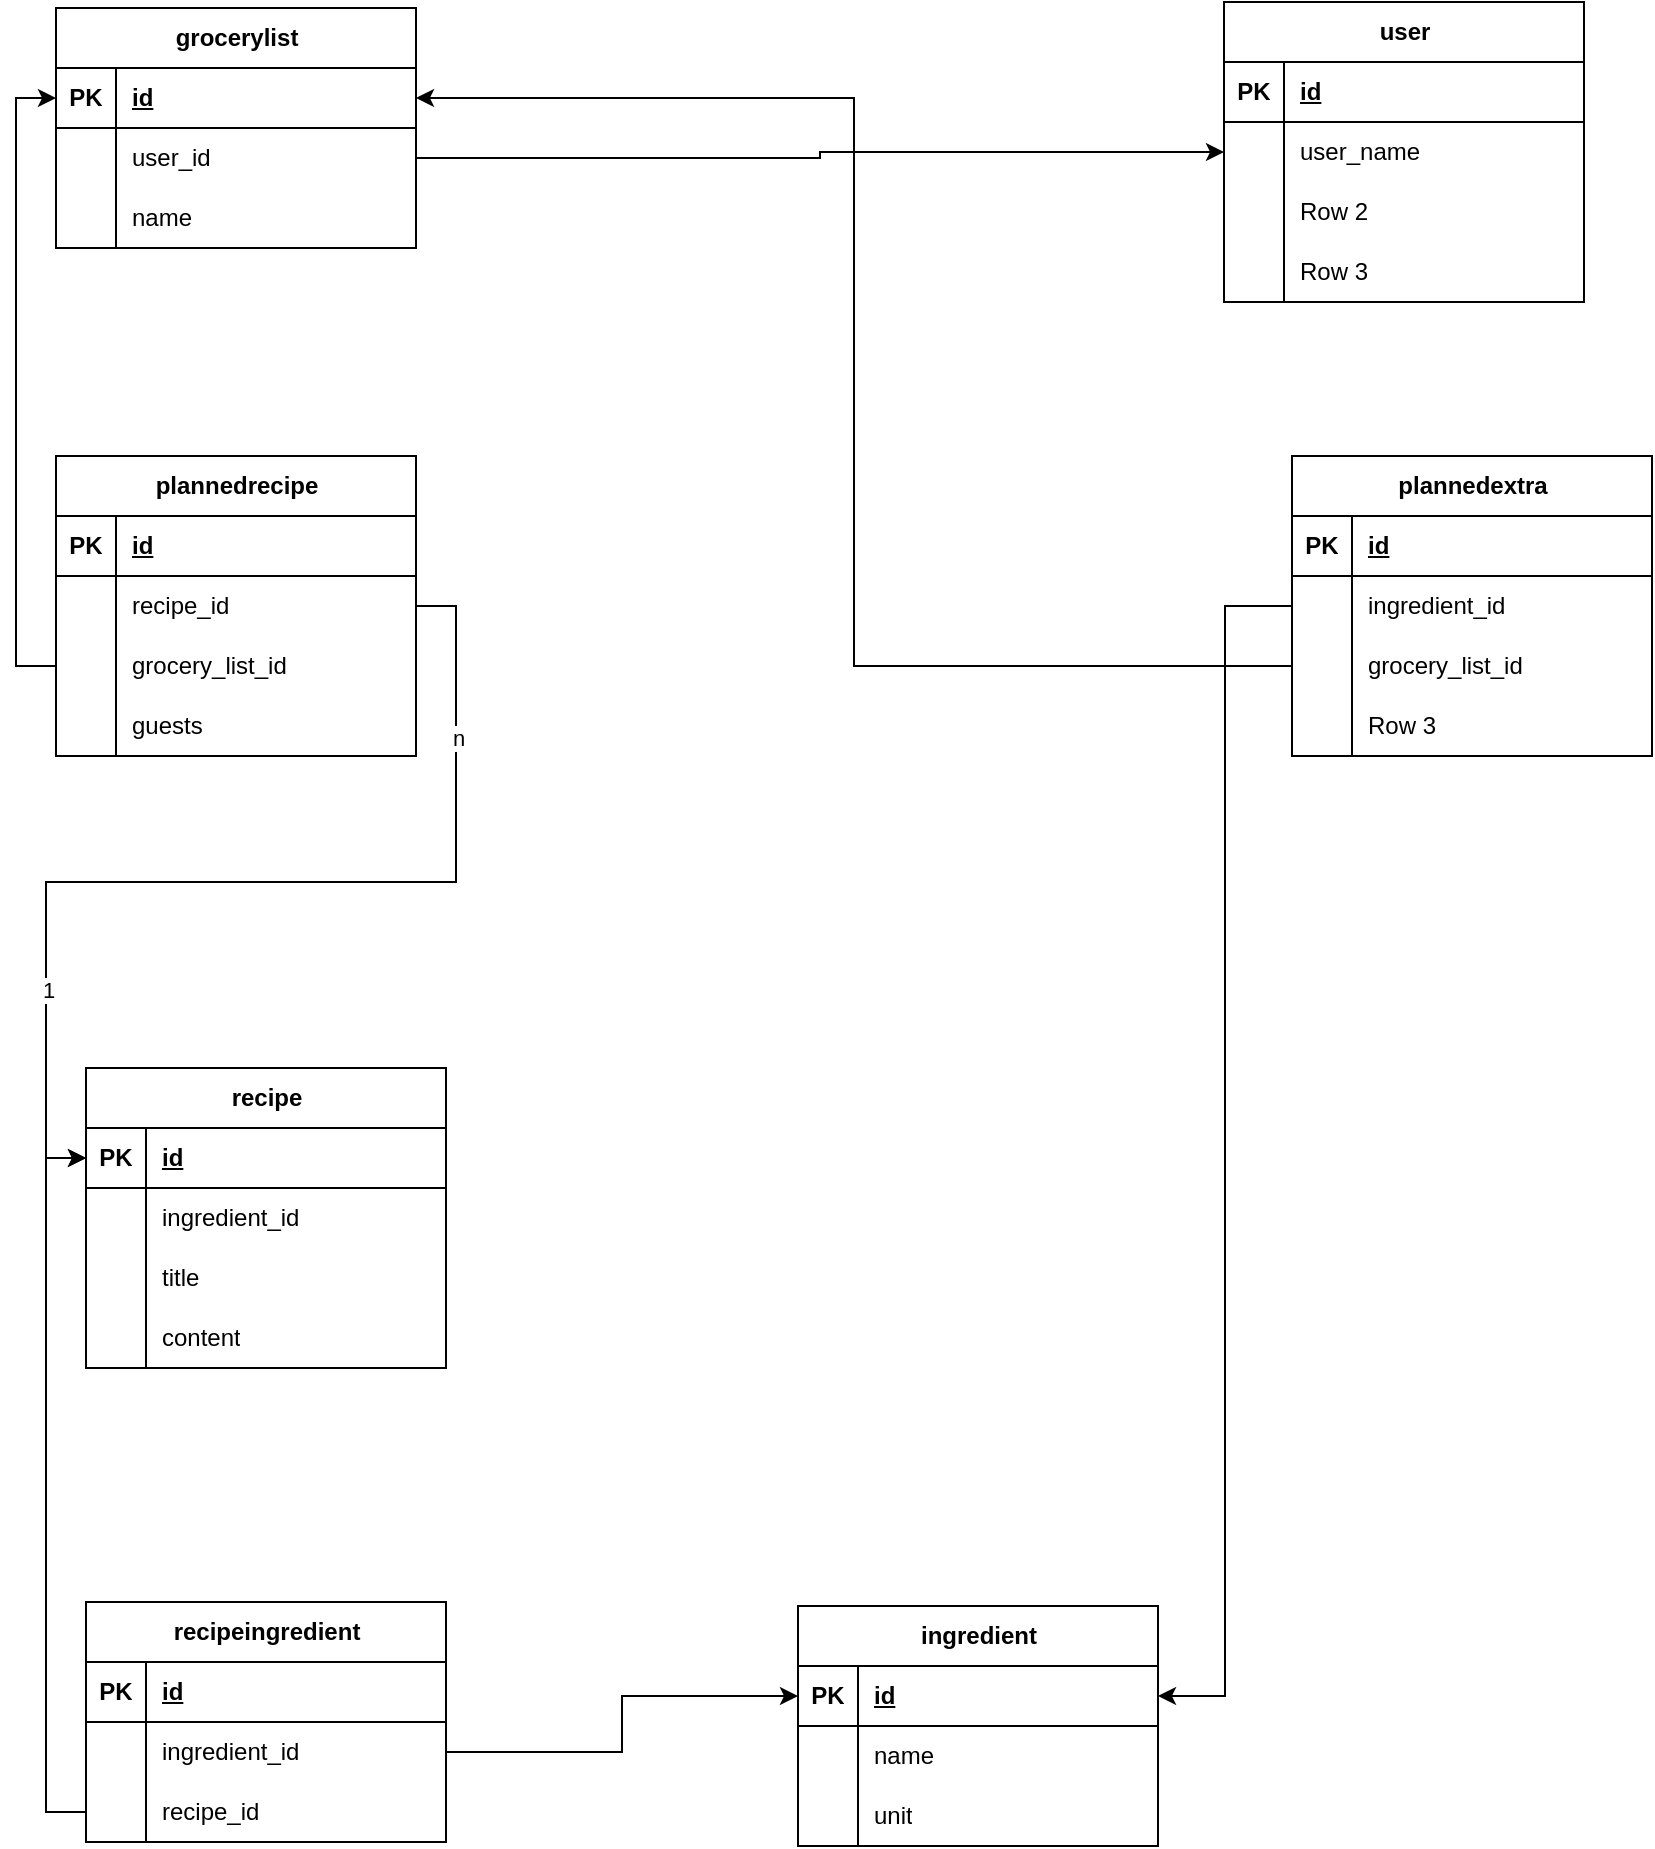 <mxfile version="26.0.16">
  <diagram name="Page-1" id="UMnVp7k3wwYYLIqHwZY3">
    <mxGraphModel dx="2440" dy="1701" grid="0" gridSize="10" guides="1" tooltips="1" connect="1" arrows="1" fold="1" page="0" pageScale="1" pageWidth="850" pageHeight="1100" math="0" shadow="0">
      <root>
        <mxCell id="0" />
        <mxCell id="1" parent="0" />
        <mxCell id="ph9Ji89AuXxQzA97V5ae-1" value="recipe" style="shape=table;startSize=30;container=1;collapsible=1;childLayout=tableLayout;fixedRows=1;rowLines=0;fontStyle=1;align=center;resizeLast=1;html=1;" vertex="1" parent="1">
          <mxGeometry x="277" y="493" width="180" height="150" as="geometry">
            <mxRectangle x="349" y="221" width="64" height="30" as="alternateBounds" />
          </mxGeometry>
        </mxCell>
        <mxCell id="ph9Ji89AuXxQzA97V5ae-2" value="" style="shape=tableRow;horizontal=0;startSize=0;swimlaneHead=0;swimlaneBody=0;fillColor=none;collapsible=0;dropTarget=0;points=[[0,0.5],[1,0.5]];portConstraint=eastwest;top=0;left=0;right=0;bottom=1;" vertex="1" parent="ph9Ji89AuXxQzA97V5ae-1">
          <mxGeometry y="30" width="180" height="30" as="geometry" />
        </mxCell>
        <mxCell id="ph9Ji89AuXxQzA97V5ae-3" value="PK" style="shape=partialRectangle;connectable=0;fillColor=none;top=0;left=0;bottom=0;right=0;fontStyle=1;overflow=hidden;whiteSpace=wrap;html=1;" vertex="1" parent="ph9Ji89AuXxQzA97V5ae-2">
          <mxGeometry width="30" height="30" as="geometry">
            <mxRectangle width="30" height="30" as="alternateBounds" />
          </mxGeometry>
        </mxCell>
        <mxCell id="ph9Ji89AuXxQzA97V5ae-4" value="id" style="shape=partialRectangle;connectable=0;fillColor=none;top=0;left=0;bottom=0;right=0;align=left;spacingLeft=6;fontStyle=5;overflow=hidden;whiteSpace=wrap;html=1;" vertex="1" parent="ph9Ji89AuXxQzA97V5ae-2">
          <mxGeometry x="30" width="150" height="30" as="geometry">
            <mxRectangle width="150" height="30" as="alternateBounds" />
          </mxGeometry>
        </mxCell>
        <mxCell id="ph9Ji89AuXxQzA97V5ae-5" value="" style="shape=tableRow;horizontal=0;startSize=0;swimlaneHead=0;swimlaneBody=0;fillColor=none;collapsible=0;dropTarget=0;points=[[0,0.5],[1,0.5]];portConstraint=eastwest;top=0;left=0;right=0;bottom=0;" vertex="1" parent="ph9Ji89AuXxQzA97V5ae-1">
          <mxGeometry y="60" width="180" height="30" as="geometry" />
        </mxCell>
        <mxCell id="ph9Ji89AuXxQzA97V5ae-6" value="" style="shape=partialRectangle;connectable=0;fillColor=none;top=0;left=0;bottom=0;right=0;editable=1;overflow=hidden;whiteSpace=wrap;html=1;" vertex="1" parent="ph9Ji89AuXxQzA97V5ae-5">
          <mxGeometry width="30" height="30" as="geometry">
            <mxRectangle width="30" height="30" as="alternateBounds" />
          </mxGeometry>
        </mxCell>
        <mxCell id="ph9Ji89AuXxQzA97V5ae-7" value="ingredient_id" style="shape=partialRectangle;connectable=0;fillColor=none;top=0;left=0;bottom=0;right=0;align=left;spacingLeft=6;overflow=hidden;whiteSpace=wrap;html=1;" vertex="1" parent="ph9Ji89AuXxQzA97V5ae-5">
          <mxGeometry x="30" width="150" height="30" as="geometry">
            <mxRectangle width="150" height="30" as="alternateBounds" />
          </mxGeometry>
        </mxCell>
        <mxCell id="ph9Ji89AuXxQzA97V5ae-8" value="" style="shape=tableRow;horizontal=0;startSize=0;swimlaneHead=0;swimlaneBody=0;fillColor=none;collapsible=0;dropTarget=0;points=[[0,0.5],[1,0.5]];portConstraint=eastwest;top=0;left=0;right=0;bottom=0;" vertex="1" parent="ph9Ji89AuXxQzA97V5ae-1">
          <mxGeometry y="90" width="180" height="30" as="geometry" />
        </mxCell>
        <mxCell id="ph9Ji89AuXxQzA97V5ae-9" value="" style="shape=partialRectangle;connectable=0;fillColor=none;top=0;left=0;bottom=0;right=0;editable=1;overflow=hidden;whiteSpace=wrap;html=1;" vertex="1" parent="ph9Ji89AuXxQzA97V5ae-8">
          <mxGeometry width="30" height="30" as="geometry">
            <mxRectangle width="30" height="30" as="alternateBounds" />
          </mxGeometry>
        </mxCell>
        <mxCell id="ph9Ji89AuXxQzA97V5ae-10" value="title" style="shape=partialRectangle;connectable=0;fillColor=none;top=0;left=0;bottom=0;right=0;align=left;spacingLeft=6;overflow=hidden;whiteSpace=wrap;html=1;" vertex="1" parent="ph9Ji89AuXxQzA97V5ae-8">
          <mxGeometry x="30" width="150" height="30" as="geometry">
            <mxRectangle width="150" height="30" as="alternateBounds" />
          </mxGeometry>
        </mxCell>
        <mxCell id="ph9Ji89AuXxQzA97V5ae-11" value="" style="shape=tableRow;horizontal=0;startSize=0;swimlaneHead=0;swimlaneBody=0;fillColor=none;collapsible=0;dropTarget=0;points=[[0,0.5],[1,0.5]];portConstraint=eastwest;top=0;left=0;right=0;bottom=0;" vertex="1" parent="ph9Ji89AuXxQzA97V5ae-1">
          <mxGeometry y="120" width="180" height="30" as="geometry" />
        </mxCell>
        <mxCell id="ph9Ji89AuXxQzA97V5ae-12" value="" style="shape=partialRectangle;connectable=0;fillColor=none;top=0;left=0;bottom=0;right=0;editable=1;overflow=hidden;whiteSpace=wrap;html=1;" vertex="1" parent="ph9Ji89AuXxQzA97V5ae-11">
          <mxGeometry width="30" height="30" as="geometry">
            <mxRectangle width="30" height="30" as="alternateBounds" />
          </mxGeometry>
        </mxCell>
        <mxCell id="ph9Ji89AuXxQzA97V5ae-13" value="content" style="shape=partialRectangle;connectable=0;fillColor=none;top=0;left=0;bottom=0;right=0;align=left;spacingLeft=6;overflow=hidden;whiteSpace=wrap;html=1;" vertex="1" parent="ph9Ji89AuXxQzA97V5ae-11">
          <mxGeometry x="30" width="150" height="30" as="geometry">
            <mxRectangle width="150" height="30" as="alternateBounds" />
          </mxGeometry>
        </mxCell>
        <mxCell id="ph9Ji89AuXxQzA97V5ae-27" style="edgeStyle=orthogonalEdgeStyle;rounded=0;orthogonalLoop=1;jettySize=auto;html=1;exitX=1;exitY=0.5;exitDx=0;exitDy=0;entryX=0;entryY=0.5;entryDx=0;entryDy=0;" edge="1" parent="1" source="ph9Ji89AuXxQzA97V5ae-18" target="ph9Ji89AuXxQzA97V5ae-2">
          <mxGeometry relative="1" as="geometry" />
        </mxCell>
        <mxCell id="ph9Ji89AuXxQzA97V5ae-28" value="1" style="edgeLabel;html=1;align=center;verticalAlign=middle;resizable=0;points=[];" vertex="1" connectable="0" parent="ph9Ji89AuXxQzA97V5ae-27">
          <mxGeometry x="0.599" y="1" relative="1" as="geometry">
            <mxPoint as="offset" />
          </mxGeometry>
        </mxCell>
        <mxCell id="ph9Ji89AuXxQzA97V5ae-29" value="n" style="edgeLabel;html=1;align=center;verticalAlign=middle;resizable=0;points=[];" vertex="1" connectable="0" parent="ph9Ji89AuXxQzA97V5ae-27">
          <mxGeometry x="-0.671" y="1" relative="1" as="geometry">
            <mxPoint as="offset" />
          </mxGeometry>
        </mxCell>
        <mxCell id="ph9Ji89AuXxQzA97V5ae-14" value="plannedrecipe" style="shape=table;startSize=30;container=1;collapsible=1;childLayout=tableLayout;fixedRows=1;rowLines=0;fontStyle=1;align=center;resizeLast=1;html=1;" vertex="1" parent="1">
          <mxGeometry x="262" y="187" width="180" height="150" as="geometry">
            <mxRectangle x="349" y="221" width="64" height="30" as="alternateBounds" />
          </mxGeometry>
        </mxCell>
        <mxCell id="ph9Ji89AuXxQzA97V5ae-15" value="" style="shape=tableRow;horizontal=0;startSize=0;swimlaneHead=0;swimlaneBody=0;fillColor=none;collapsible=0;dropTarget=0;points=[[0,0.5],[1,0.5]];portConstraint=eastwest;top=0;left=0;right=0;bottom=1;" vertex="1" parent="ph9Ji89AuXxQzA97V5ae-14">
          <mxGeometry y="30" width="180" height="30" as="geometry" />
        </mxCell>
        <mxCell id="ph9Ji89AuXxQzA97V5ae-16" value="PK" style="shape=partialRectangle;connectable=0;fillColor=none;top=0;left=0;bottom=0;right=0;fontStyle=1;overflow=hidden;whiteSpace=wrap;html=1;" vertex="1" parent="ph9Ji89AuXxQzA97V5ae-15">
          <mxGeometry width="30" height="30" as="geometry">
            <mxRectangle width="30" height="30" as="alternateBounds" />
          </mxGeometry>
        </mxCell>
        <mxCell id="ph9Ji89AuXxQzA97V5ae-17" value="id" style="shape=partialRectangle;connectable=0;fillColor=none;top=0;left=0;bottom=0;right=0;align=left;spacingLeft=6;fontStyle=5;overflow=hidden;whiteSpace=wrap;html=1;" vertex="1" parent="ph9Ji89AuXxQzA97V5ae-15">
          <mxGeometry x="30" width="150" height="30" as="geometry">
            <mxRectangle width="150" height="30" as="alternateBounds" />
          </mxGeometry>
        </mxCell>
        <mxCell id="ph9Ji89AuXxQzA97V5ae-18" value="" style="shape=tableRow;horizontal=0;startSize=0;swimlaneHead=0;swimlaneBody=0;fillColor=none;collapsible=0;dropTarget=0;points=[[0,0.5],[1,0.5]];portConstraint=eastwest;top=0;left=0;right=0;bottom=0;" vertex="1" parent="ph9Ji89AuXxQzA97V5ae-14">
          <mxGeometry y="60" width="180" height="30" as="geometry" />
        </mxCell>
        <mxCell id="ph9Ji89AuXxQzA97V5ae-19" value="" style="shape=partialRectangle;connectable=0;fillColor=none;top=0;left=0;bottom=0;right=0;editable=1;overflow=hidden;whiteSpace=wrap;html=1;" vertex="1" parent="ph9Ji89AuXxQzA97V5ae-18">
          <mxGeometry width="30" height="30" as="geometry">
            <mxRectangle width="30" height="30" as="alternateBounds" />
          </mxGeometry>
        </mxCell>
        <mxCell id="ph9Ji89AuXxQzA97V5ae-20" value="recipe_id" style="shape=partialRectangle;connectable=0;fillColor=none;top=0;left=0;bottom=0;right=0;align=left;spacingLeft=6;overflow=hidden;whiteSpace=wrap;html=1;" vertex="1" parent="ph9Ji89AuXxQzA97V5ae-18">
          <mxGeometry x="30" width="150" height="30" as="geometry">
            <mxRectangle width="150" height="30" as="alternateBounds" />
          </mxGeometry>
        </mxCell>
        <mxCell id="ph9Ji89AuXxQzA97V5ae-21" value="" style="shape=tableRow;horizontal=0;startSize=0;swimlaneHead=0;swimlaneBody=0;fillColor=none;collapsible=0;dropTarget=0;points=[[0,0.5],[1,0.5]];portConstraint=eastwest;top=0;left=0;right=0;bottom=0;" vertex="1" parent="ph9Ji89AuXxQzA97V5ae-14">
          <mxGeometry y="90" width="180" height="30" as="geometry" />
        </mxCell>
        <mxCell id="ph9Ji89AuXxQzA97V5ae-22" value="" style="shape=partialRectangle;connectable=0;fillColor=none;top=0;left=0;bottom=0;right=0;editable=1;overflow=hidden;whiteSpace=wrap;html=1;" vertex="1" parent="ph9Ji89AuXxQzA97V5ae-21">
          <mxGeometry width="30" height="30" as="geometry">
            <mxRectangle width="30" height="30" as="alternateBounds" />
          </mxGeometry>
        </mxCell>
        <mxCell id="ph9Ji89AuXxQzA97V5ae-23" value="grocery_list_id" style="shape=partialRectangle;connectable=0;fillColor=none;top=0;left=0;bottom=0;right=0;align=left;spacingLeft=6;overflow=hidden;whiteSpace=wrap;html=1;" vertex="1" parent="ph9Ji89AuXxQzA97V5ae-21">
          <mxGeometry x="30" width="150" height="30" as="geometry">
            <mxRectangle width="150" height="30" as="alternateBounds" />
          </mxGeometry>
        </mxCell>
        <mxCell id="ph9Ji89AuXxQzA97V5ae-24" value="" style="shape=tableRow;horizontal=0;startSize=0;swimlaneHead=0;swimlaneBody=0;fillColor=none;collapsible=0;dropTarget=0;points=[[0,0.5],[1,0.5]];portConstraint=eastwest;top=0;left=0;right=0;bottom=0;" vertex="1" parent="ph9Ji89AuXxQzA97V5ae-14">
          <mxGeometry y="120" width="180" height="30" as="geometry" />
        </mxCell>
        <mxCell id="ph9Ji89AuXxQzA97V5ae-25" value="" style="shape=partialRectangle;connectable=0;fillColor=none;top=0;left=0;bottom=0;right=0;editable=1;overflow=hidden;whiteSpace=wrap;html=1;" vertex="1" parent="ph9Ji89AuXxQzA97V5ae-24">
          <mxGeometry width="30" height="30" as="geometry">
            <mxRectangle width="30" height="30" as="alternateBounds" />
          </mxGeometry>
        </mxCell>
        <mxCell id="ph9Ji89AuXxQzA97V5ae-26" value="guests" style="shape=partialRectangle;connectable=0;fillColor=none;top=0;left=0;bottom=0;right=0;align=left;spacingLeft=6;overflow=hidden;whiteSpace=wrap;html=1;" vertex="1" parent="ph9Ji89AuXxQzA97V5ae-24">
          <mxGeometry x="30" width="150" height="30" as="geometry">
            <mxRectangle width="150" height="30" as="alternateBounds" />
          </mxGeometry>
        </mxCell>
        <mxCell id="ph9Ji89AuXxQzA97V5ae-31" value="ingredient" style="shape=table;startSize=30;container=1;collapsible=1;childLayout=tableLayout;fixedRows=1;rowLines=0;fontStyle=1;align=center;resizeLast=1;html=1;" vertex="1" parent="1">
          <mxGeometry x="633" y="762" width="180" height="120" as="geometry">
            <mxRectangle x="349" y="221" width="64" height="30" as="alternateBounds" />
          </mxGeometry>
        </mxCell>
        <mxCell id="ph9Ji89AuXxQzA97V5ae-32" value="" style="shape=tableRow;horizontal=0;startSize=0;swimlaneHead=0;swimlaneBody=0;fillColor=none;collapsible=0;dropTarget=0;points=[[0,0.5],[1,0.5]];portConstraint=eastwest;top=0;left=0;right=0;bottom=1;" vertex="1" parent="ph9Ji89AuXxQzA97V5ae-31">
          <mxGeometry y="30" width="180" height="30" as="geometry" />
        </mxCell>
        <mxCell id="ph9Ji89AuXxQzA97V5ae-33" value="PK" style="shape=partialRectangle;connectable=0;fillColor=none;top=0;left=0;bottom=0;right=0;fontStyle=1;overflow=hidden;whiteSpace=wrap;html=1;" vertex="1" parent="ph9Ji89AuXxQzA97V5ae-32">
          <mxGeometry width="30" height="30" as="geometry">
            <mxRectangle width="30" height="30" as="alternateBounds" />
          </mxGeometry>
        </mxCell>
        <mxCell id="ph9Ji89AuXxQzA97V5ae-34" value="id" style="shape=partialRectangle;connectable=0;fillColor=none;top=0;left=0;bottom=0;right=0;align=left;spacingLeft=6;fontStyle=5;overflow=hidden;whiteSpace=wrap;html=1;" vertex="1" parent="ph9Ji89AuXxQzA97V5ae-32">
          <mxGeometry x="30" width="150" height="30" as="geometry">
            <mxRectangle width="150" height="30" as="alternateBounds" />
          </mxGeometry>
        </mxCell>
        <mxCell id="ph9Ji89AuXxQzA97V5ae-35" value="" style="shape=tableRow;horizontal=0;startSize=0;swimlaneHead=0;swimlaneBody=0;fillColor=none;collapsible=0;dropTarget=0;points=[[0,0.5],[1,0.5]];portConstraint=eastwest;top=0;left=0;right=0;bottom=0;" vertex="1" parent="ph9Ji89AuXxQzA97V5ae-31">
          <mxGeometry y="60" width="180" height="30" as="geometry" />
        </mxCell>
        <mxCell id="ph9Ji89AuXxQzA97V5ae-36" value="" style="shape=partialRectangle;connectable=0;fillColor=none;top=0;left=0;bottom=0;right=0;editable=1;overflow=hidden;whiteSpace=wrap;html=1;" vertex="1" parent="ph9Ji89AuXxQzA97V5ae-35">
          <mxGeometry width="30" height="30" as="geometry">
            <mxRectangle width="30" height="30" as="alternateBounds" />
          </mxGeometry>
        </mxCell>
        <mxCell id="ph9Ji89AuXxQzA97V5ae-37" value="name" style="shape=partialRectangle;connectable=0;fillColor=none;top=0;left=0;bottom=0;right=0;align=left;spacingLeft=6;overflow=hidden;whiteSpace=wrap;html=1;" vertex="1" parent="ph9Ji89AuXxQzA97V5ae-35">
          <mxGeometry x="30" width="150" height="30" as="geometry">
            <mxRectangle width="150" height="30" as="alternateBounds" />
          </mxGeometry>
        </mxCell>
        <mxCell id="ph9Ji89AuXxQzA97V5ae-38" value="" style="shape=tableRow;horizontal=0;startSize=0;swimlaneHead=0;swimlaneBody=0;fillColor=none;collapsible=0;dropTarget=0;points=[[0,0.5],[1,0.5]];portConstraint=eastwest;top=0;left=0;right=0;bottom=0;" vertex="1" parent="ph9Ji89AuXxQzA97V5ae-31">
          <mxGeometry y="90" width="180" height="30" as="geometry" />
        </mxCell>
        <mxCell id="ph9Ji89AuXxQzA97V5ae-39" value="" style="shape=partialRectangle;connectable=0;fillColor=none;top=0;left=0;bottom=0;right=0;editable=1;overflow=hidden;whiteSpace=wrap;html=1;" vertex="1" parent="ph9Ji89AuXxQzA97V5ae-38">
          <mxGeometry width="30" height="30" as="geometry">
            <mxRectangle width="30" height="30" as="alternateBounds" />
          </mxGeometry>
        </mxCell>
        <mxCell id="ph9Ji89AuXxQzA97V5ae-40" value="unit" style="shape=partialRectangle;connectable=0;fillColor=none;top=0;left=0;bottom=0;right=0;align=left;spacingLeft=6;overflow=hidden;whiteSpace=wrap;html=1;" vertex="1" parent="ph9Ji89AuXxQzA97V5ae-38">
          <mxGeometry x="30" width="150" height="30" as="geometry">
            <mxRectangle width="150" height="30" as="alternateBounds" />
          </mxGeometry>
        </mxCell>
        <mxCell id="ph9Ji89AuXxQzA97V5ae-44" value="recipeingredient" style="shape=table;startSize=30;container=1;collapsible=1;childLayout=tableLayout;fixedRows=1;rowLines=0;fontStyle=1;align=center;resizeLast=1;html=1;" vertex="1" parent="1">
          <mxGeometry x="277" y="760" width="180" height="120" as="geometry">
            <mxRectangle x="349" y="221" width="64" height="30" as="alternateBounds" />
          </mxGeometry>
        </mxCell>
        <mxCell id="ph9Ji89AuXxQzA97V5ae-45" value="" style="shape=tableRow;horizontal=0;startSize=0;swimlaneHead=0;swimlaneBody=0;fillColor=none;collapsible=0;dropTarget=0;points=[[0,0.5],[1,0.5]];portConstraint=eastwest;top=0;left=0;right=0;bottom=1;" vertex="1" parent="ph9Ji89AuXxQzA97V5ae-44">
          <mxGeometry y="30" width="180" height="30" as="geometry" />
        </mxCell>
        <mxCell id="ph9Ji89AuXxQzA97V5ae-46" value="PK" style="shape=partialRectangle;connectable=0;fillColor=none;top=0;left=0;bottom=0;right=0;fontStyle=1;overflow=hidden;whiteSpace=wrap;html=1;" vertex="1" parent="ph9Ji89AuXxQzA97V5ae-45">
          <mxGeometry width="30" height="30" as="geometry">
            <mxRectangle width="30" height="30" as="alternateBounds" />
          </mxGeometry>
        </mxCell>
        <mxCell id="ph9Ji89AuXxQzA97V5ae-47" value="id" style="shape=partialRectangle;connectable=0;fillColor=none;top=0;left=0;bottom=0;right=0;align=left;spacingLeft=6;fontStyle=5;overflow=hidden;whiteSpace=wrap;html=1;" vertex="1" parent="ph9Ji89AuXxQzA97V5ae-45">
          <mxGeometry x="30" width="150" height="30" as="geometry">
            <mxRectangle width="150" height="30" as="alternateBounds" />
          </mxGeometry>
        </mxCell>
        <mxCell id="ph9Ji89AuXxQzA97V5ae-48" value="" style="shape=tableRow;horizontal=0;startSize=0;swimlaneHead=0;swimlaneBody=0;fillColor=none;collapsible=0;dropTarget=0;points=[[0,0.5],[1,0.5]];portConstraint=eastwest;top=0;left=0;right=0;bottom=0;" vertex="1" parent="ph9Ji89AuXxQzA97V5ae-44">
          <mxGeometry y="60" width="180" height="30" as="geometry" />
        </mxCell>
        <mxCell id="ph9Ji89AuXxQzA97V5ae-49" value="" style="shape=partialRectangle;connectable=0;fillColor=none;top=0;left=0;bottom=0;right=0;editable=1;overflow=hidden;whiteSpace=wrap;html=1;" vertex="1" parent="ph9Ji89AuXxQzA97V5ae-48">
          <mxGeometry width="30" height="30" as="geometry">
            <mxRectangle width="30" height="30" as="alternateBounds" />
          </mxGeometry>
        </mxCell>
        <mxCell id="ph9Ji89AuXxQzA97V5ae-50" value="ingredient_id" style="shape=partialRectangle;connectable=0;fillColor=none;top=0;left=0;bottom=0;right=0;align=left;spacingLeft=6;overflow=hidden;whiteSpace=wrap;html=1;" vertex="1" parent="ph9Ji89AuXxQzA97V5ae-48">
          <mxGeometry x="30" width="150" height="30" as="geometry">
            <mxRectangle width="150" height="30" as="alternateBounds" />
          </mxGeometry>
        </mxCell>
        <mxCell id="ph9Ji89AuXxQzA97V5ae-51" value="" style="shape=tableRow;horizontal=0;startSize=0;swimlaneHead=0;swimlaneBody=0;fillColor=none;collapsible=0;dropTarget=0;points=[[0,0.5],[1,0.5]];portConstraint=eastwest;top=0;left=0;right=0;bottom=0;" vertex="1" parent="ph9Ji89AuXxQzA97V5ae-44">
          <mxGeometry y="90" width="180" height="30" as="geometry" />
        </mxCell>
        <mxCell id="ph9Ji89AuXxQzA97V5ae-52" value="" style="shape=partialRectangle;connectable=0;fillColor=none;top=0;left=0;bottom=0;right=0;editable=1;overflow=hidden;whiteSpace=wrap;html=1;" vertex="1" parent="ph9Ji89AuXxQzA97V5ae-51">
          <mxGeometry width="30" height="30" as="geometry">
            <mxRectangle width="30" height="30" as="alternateBounds" />
          </mxGeometry>
        </mxCell>
        <mxCell id="ph9Ji89AuXxQzA97V5ae-53" value="recipe_id" style="shape=partialRectangle;connectable=0;fillColor=none;top=0;left=0;bottom=0;right=0;align=left;spacingLeft=6;overflow=hidden;whiteSpace=wrap;html=1;" vertex="1" parent="ph9Ji89AuXxQzA97V5ae-51">
          <mxGeometry x="30" width="150" height="30" as="geometry">
            <mxRectangle width="150" height="30" as="alternateBounds" />
          </mxGeometry>
        </mxCell>
        <mxCell id="ph9Ji89AuXxQzA97V5ae-57" value="grocerylist" style="shape=table;startSize=30;container=1;collapsible=1;childLayout=tableLayout;fixedRows=1;rowLines=0;fontStyle=1;align=center;resizeLast=1;html=1;" vertex="1" parent="1">
          <mxGeometry x="262" y="-37" width="180" height="120" as="geometry">
            <mxRectangle x="349" y="221" width="64" height="30" as="alternateBounds" />
          </mxGeometry>
        </mxCell>
        <mxCell id="ph9Ji89AuXxQzA97V5ae-58" value="" style="shape=tableRow;horizontal=0;startSize=0;swimlaneHead=0;swimlaneBody=0;fillColor=none;collapsible=0;dropTarget=0;points=[[0,0.5],[1,0.5]];portConstraint=eastwest;top=0;left=0;right=0;bottom=1;" vertex="1" parent="ph9Ji89AuXxQzA97V5ae-57">
          <mxGeometry y="30" width="180" height="30" as="geometry" />
        </mxCell>
        <mxCell id="ph9Ji89AuXxQzA97V5ae-59" value="PK" style="shape=partialRectangle;connectable=0;fillColor=none;top=0;left=0;bottom=0;right=0;fontStyle=1;overflow=hidden;whiteSpace=wrap;html=1;" vertex="1" parent="ph9Ji89AuXxQzA97V5ae-58">
          <mxGeometry width="30" height="30" as="geometry">
            <mxRectangle width="30" height="30" as="alternateBounds" />
          </mxGeometry>
        </mxCell>
        <mxCell id="ph9Ji89AuXxQzA97V5ae-60" value="id" style="shape=partialRectangle;connectable=0;fillColor=none;top=0;left=0;bottom=0;right=0;align=left;spacingLeft=6;fontStyle=5;overflow=hidden;whiteSpace=wrap;html=1;" vertex="1" parent="ph9Ji89AuXxQzA97V5ae-58">
          <mxGeometry x="30" width="150" height="30" as="geometry">
            <mxRectangle width="150" height="30" as="alternateBounds" />
          </mxGeometry>
        </mxCell>
        <mxCell id="ph9Ji89AuXxQzA97V5ae-61" value="" style="shape=tableRow;horizontal=0;startSize=0;swimlaneHead=0;swimlaneBody=0;fillColor=none;collapsible=0;dropTarget=0;points=[[0,0.5],[1,0.5]];portConstraint=eastwest;top=0;left=0;right=0;bottom=0;" vertex="1" parent="ph9Ji89AuXxQzA97V5ae-57">
          <mxGeometry y="60" width="180" height="30" as="geometry" />
        </mxCell>
        <mxCell id="ph9Ji89AuXxQzA97V5ae-62" value="" style="shape=partialRectangle;connectable=0;fillColor=none;top=0;left=0;bottom=0;right=0;editable=1;overflow=hidden;whiteSpace=wrap;html=1;" vertex="1" parent="ph9Ji89AuXxQzA97V5ae-61">
          <mxGeometry width="30" height="30" as="geometry">
            <mxRectangle width="30" height="30" as="alternateBounds" />
          </mxGeometry>
        </mxCell>
        <mxCell id="ph9Ji89AuXxQzA97V5ae-63" value="user_id" style="shape=partialRectangle;connectable=0;fillColor=none;top=0;left=0;bottom=0;right=0;align=left;spacingLeft=6;overflow=hidden;whiteSpace=wrap;html=1;" vertex="1" parent="ph9Ji89AuXxQzA97V5ae-61">
          <mxGeometry x="30" width="150" height="30" as="geometry">
            <mxRectangle width="150" height="30" as="alternateBounds" />
          </mxGeometry>
        </mxCell>
        <mxCell id="ph9Ji89AuXxQzA97V5ae-64" value="" style="shape=tableRow;horizontal=0;startSize=0;swimlaneHead=0;swimlaneBody=0;fillColor=none;collapsible=0;dropTarget=0;points=[[0,0.5],[1,0.5]];portConstraint=eastwest;top=0;left=0;right=0;bottom=0;" vertex="1" parent="ph9Ji89AuXxQzA97V5ae-57">
          <mxGeometry y="90" width="180" height="30" as="geometry" />
        </mxCell>
        <mxCell id="ph9Ji89AuXxQzA97V5ae-65" value="" style="shape=partialRectangle;connectable=0;fillColor=none;top=0;left=0;bottom=0;right=0;editable=1;overflow=hidden;whiteSpace=wrap;html=1;" vertex="1" parent="ph9Ji89AuXxQzA97V5ae-64">
          <mxGeometry width="30" height="30" as="geometry">
            <mxRectangle width="30" height="30" as="alternateBounds" />
          </mxGeometry>
        </mxCell>
        <mxCell id="ph9Ji89AuXxQzA97V5ae-66" value="name" style="shape=partialRectangle;connectable=0;fillColor=none;top=0;left=0;bottom=0;right=0;align=left;spacingLeft=6;overflow=hidden;whiteSpace=wrap;html=1;" vertex="1" parent="ph9Ji89AuXxQzA97V5ae-64">
          <mxGeometry x="30" width="150" height="30" as="geometry">
            <mxRectangle width="150" height="30" as="alternateBounds" />
          </mxGeometry>
        </mxCell>
        <mxCell id="ph9Ji89AuXxQzA97V5ae-70" value="plannedextra" style="shape=table;startSize=30;container=1;collapsible=1;childLayout=tableLayout;fixedRows=1;rowLines=0;fontStyle=1;align=center;resizeLast=1;html=1;" vertex="1" parent="1">
          <mxGeometry x="880" y="187" width="180" height="150" as="geometry">
            <mxRectangle x="349" y="221" width="64" height="30" as="alternateBounds" />
          </mxGeometry>
        </mxCell>
        <mxCell id="ph9Ji89AuXxQzA97V5ae-71" value="" style="shape=tableRow;horizontal=0;startSize=0;swimlaneHead=0;swimlaneBody=0;fillColor=none;collapsible=0;dropTarget=0;points=[[0,0.5],[1,0.5]];portConstraint=eastwest;top=0;left=0;right=0;bottom=1;" vertex="1" parent="ph9Ji89AuXxQzA97V5ae-70">
          <mxGeometry y="30" width="180" height="30" as="geometry" />
        </mxCell>
        <mxCell id="ph9Ji89AuXxQzA97V5ae-72" value="PK" style="shape=partialRectangle;connectable=0;fillColor=none;top=0;left=0;bottom=0;right=0;fontStyle=1;overflow=hidden;whiteSpace=wrap;html=1;" vertex="1" parent="ph9Ji89AuXxQzA97V5ae-71">
          <mxGeometry width="30" height="30" as="geometry">
            <mxRectangle width="30" height="30" as="alternateBounds" />
          </mxGeometry>
        </mxCell>
        <mxCell id="ph9Ji89AuXxQzA97V5ae-73" value="id" style="shape=partialRectangle;connectable=0;fillColor=none;top=0;left=0;bottom=0;right=0;align=left;spacingLeft=6;fontStyle=5;overflow=hidden;whiteSpace=wrap;html=1;" vertex="1" parent="ph9Ji89AuXxQzA97V5ae-71">
          <mxGeometry x="30" width="150" height="30" as="geometry">
            <mxRectangle width="150" height="30" as="alternateBounds" />
          </mxGeometry>
        </mxCell>
        <mxCell id="ph9Ji89AuXxQzA97V5ae-74" value="" style="shape=tableRow;horizontal=0;startSize=0;swimlaneHead=0;swimlaneBody=0;fillColor=none;collapsible=0;dropTarget=0;points=[[0,0.5],[1,0.5]];portConstraint=eastwest;top=0;left=0;right=0;bottom=0;" vertex="1" parent="ph9Ji89AuXxQzA97V5ae-70">
          <mxGeometry y="60" width="180" height="30" as="geometry" />
        </mxCell>
        <mxCell id="ph9Ji89AuXxQzA97V5ae-75" value="" style="shape=partialRectangle;connectable=0;fillColor=none;top=0;left=0;bottom=0;right=0;editable=1;overflow=hidden;whiteSpace=wrap;html=1;" vertex="1" parent="ph9Ji89AuXxQzA97V5ae-74">
          <mxGeometry width="30" height="30" as="geometry">
            <mxRectangle width="30" height="30" as="alternateBounds" />
          </mxGeometry>
        </mxCell>
        <mxCell id="ph9Ji89AuXxQzA97V5ae-76" value="ingredient_id" style="shape=partialRectangle;connectable=0;fillColor=none;top=0;left=0;bottom=0;right=0;align=left;spacingLeft=6;overflow=hidden;whiteSpace=wrap;html=1;" vertex="1" parent="ph9Ji89AuXxQzA97V5ae-74">
          <mxGeometry x="30" width="150" height="30" as="geometry">
            <mxRectangle width="150" height="30" as="alternateBounds" />
          </mxGeometry>
        </mxCell>
        <mxCell id="ph9Ji89AuXxQzA97V5ae-77" value="" style="shape=tableRow;horizontal=0;startSize=0;swimlaneHead=0;swimlaneBody=0;fillColor=none;collapsible=0;dropTarget=0;points=[[0,0.5],[1,0.5]];portConstraint=eastwest;top=0;left=0;right=0;bottom=0;" vertex="1" parent="ph9Ji89AuXxQzA97V5ae-70">
          <mxGeometry y="90" width="180" height="30" as="geometry" />
        </mxCell>
        <mxCell id="ph9Ji89AuXxQzA97V5ae-78" value="" style="shape=partialRectangle;connectable=0;fillColor=none;top=0;left=0;bottom=0;right=0;editable=1;overflow=hidden;whiteSpace=wrap;html=1;" vertex="1" parent="ph9Ji89AuXxQzA97V5ae-77">
          <mxGeometry width="30" height="30" as="geometry">
            <mxRectangle width="30" height="30" as="alternateBounds" />
          </mxGeometry>
        </mxCell>
        <mxCell id="ph9Ji89AuXxQzA97V5ae-79" value="grocery_list_id" style="shape=partialRectangle;connectable=0;fillColor=none;top=0;left=0;bottom=0;right=0;align=left;spacingLeft=6;overflow=hidden;whiteSpace=wrap;html=1;" vertex="1" parent="ph9Ji89AuXxQzA97V5ae-77">
          <mxGeometry x="30" width="150" height="30" as="geometry">
            <mxRectangle width="150" height="30" as="alternateBounds" />
          </mxGeometry>
        </mxCell>
        <mxCell id="ph9Ji89AuXxQzA97V5ae-80" value="" style="shape=tableRow;horizontal=0;startSize=0;swimlaneHead=0;swimlaneBody=0;fillColor=none;collapsible=0;dropTarget=0;points=[[0,0.5],[1,0.5]];portConstraint=eastwest;top=0;left=0;right=0;bottom=0;" vertex="1" parent="ph9Ji89AuXxQzA97V5ae-70">
          <mxGeometry y="120" width="180" height="30" as="geometry" />
        </mxCell>
        <mxCell id="ph9Ji89AuXxQzA97V5ae-81" value="" style="shape=partialRectangle;connectable=0;fillColor=none;top=0;left=0;bottom=0;right=0;editable=1;overflow=hidden;whiteSpace=wrap;html=1;" vertex="1" parent="ph9Ji89AuXxQzA97V5ae-80">
          <mxGeometry width="30" height="30" as="geometry">
            <mxRectangle width="30" height="30" as="alternateBounds" />
          </mxGeometry>
        </mxCell>
        <mxCell id="ph9Ji89AuXxQzA97V5ae-82" value="Row 3" style="shape=partialRectangle;connectable=0;fillColor=none;top=0;left=0;bottom=0;right=0;align=left;spacingLeft=6;overflow=hidden;whiteSpace=wrap;html=1;" vertex="1" parent="ph9Ji89AuXxQzA97V5ae-80">
          <mxGeometry x="30" width="150" height="30" as="geometry">
            <mxRectangle width="150" height="30" as="alternateBounds" />
          </mxGeometry>
        </mxCell>
        <mxCell id="ph9Ji89AuXxQzA97V5ae-83" style="edgeStyle=orthogonalEdgeStyle;rounded=0;orthogonalLoop=1;jettySize=auto;html=1;entryX=0;entryY=0.5;entryDx=0;entryDy=0;" edge="1" parent="1" source="ph9Ji89AuXxQzA97V5ae-21" target="ph9Ji89AuXxQzA97V5ae-58">
          <mxGeometry relative="1" as="geometry" />
        </mxCell>
        <mxCell id="ph9Ji89AuXxQzA97V5ae-87" style="edgeStyle=orthogonalEdgeStyle;rounded=0;orthogonalLoop=1;jettySize=auto;html=1;" edge="1" parent="1" source="ph9Ji89AuXxQzA97V5ae-48" target="ph9Ji89AuXxQzA97V5ae-32">
          <mxGeometry relative="1" as="geometry" />
        </mxCell>
        <mxCell id="ph9Ji89AuXxQzA97V5ae-88" style="edgeStyle=orthogonalEdgeStyle;rounded=0;orthogonalLoop=1;jettySize=auto;html=1;entryX=0;entryY=0.5;entryDx=0;entryDy=0;" edge="1" parent="1" source="ph9Ji89AuXxQzA97V5ae-51" target="ph9Ji89AuXxQzA97V5ae-2">
          <mxGeometry relative="1" as="geometry" />
        </mxCell>
        <mxCell id="ph9Ji89AuXxQzA97V5ae-89" style="edgeStyle=orthogonalEdgeStyle;rounded=0;orthogonalLoop=1;jettySize=auto;html=1;entryX=1;entryY=0.5;entryDx=0;entryDy=0;" edge="1" parent="1" source="ph9Ji89AuXxQzA97V5ae-74" target="ph9Ji89AuXxQzA97V5ae-32">
          <mxGeometry relative="1" as="geometry" />
        </mxCell>
        <mxCell id="ph9Ji89AuXxQzA97V5ae-90" style="edgeStyle=orthogonalEdgeStyle;rounded=0;orthogonalLoop=1;jettySize=auto;html=1;" edge="1" parent="1" source="ph9Ji89AuXxQzA97V5ae-77" target="ph9Ji89AuXxQzA97V5ae-58">
          <mxGeometry relative="1" as="geometry" />
        </mxCell>
        <mxCell id="ph9Ji89AuXxQzA97V5ae-91" value="user" style="shape=table;startSize=30;container=1;collapsible=1;childLayout=tableLayout;fixedRows=1;rowLines=0;fontStyle=1;align=center;resizeLast=1;html=1;" vertex="1" parent="1">
          <mxGeometry x="846" y="-40" width="180" height="150" as="geometry">
            <mxRectangle x="349" y="221" width="64" height="30" as="alternateBounds" />
          </mxGeometry>
        </mxCell>
        <mxCell id="ph9Ji89AuXxQzA97V5ae-92" value="" style="shape=tableRow;horizontal=0;startSize=0;swimlaneHead=0;swimlaneBody=0;fillColor=none;collapsible=0;dropTarget=0;points=[[0,0.5],[1,0.5]];portConstraint=eastwest;top=0;left=0;right=0;bottom=1;" vertex="1" parent="ph9Ji89AuXxQzA97V5ae-91">
          <mxGeometry y="30" width="180" height="30" as="geometry" />
        </mxCell>
        <mxCell id="ph9Ji89AuXxQzA97V5ae-93" value="PK" style="shape=partialRectangle;connectable=0;fillColor=none;top=0;left=0;bottom=0;right=0;fontStyle=1;overflow=hidden;whiteSpace=wrap;html=1;" vertex="1" parent="ph9Ji89AuXxQzA97V5ae-92">
          <mxGeometry width="30" height="30" as="geometry">
            <mxRectangle width="30" height="30" as="alternateBounds" />
          </mxGeometry>
        </mxCell>
        <mxCell id="ph9Ji89AuXxQzA97V5ae-94" value="id" style="shape=partialRectangle;connectable=0;fillColor=none;top=0;left=0;bottom=0;right=0;align=left;spacingLeft=6;fontStyle=5;overflow=hidden;whiteSpace=wrap;html=1;" vertex="1" parent="ph9Ji89AuXxQzA97V5ae-92">
          <mxGeometry x="30" width="150" height="30" as="geometry">
            <mxRectangle width="150" height="30" as="alternateBounds" />
          </mxGeometry>
        </mxCell>
        <mxCell id="ph9Ji89AuXxQzA97V5ae-95" value="" style="shape=tableRow;horizontal=0;startSize=0;swimlaneHead=0;swimlaneBody=0;fillColor=none;collapsible=0;dropTarget=0;points=[[0,0.5],[1,0.5]];portConstraint=eastwest;top=0;left=0;right=0;bottom=0;" vertex="1" parent="ph9Ji89AuXxQzA97V5ae-91">
          <mxGeometry y="60" width="180" height="30" as="geometry" />
        </mxCell>
        <mxCell id="ph9Ji89AuXxQzA97V5ae-96" value="" style="shape=partialRectangle;connectable=0;fillColor=none;top=0;left=0;bottom=0;right=0;editable=1;overflow=hidden;whiteSpace=wrap;html=1;" vertex="1" parent="ph9Ji89AuXxQzA97V5ae-95">
          <mxGeometry width="30" height="30" as="geometry">
            <mxRectangle width="30" height="30" as="alternateBounds" />
          </mxGeometry>
        </mxCell>
        <mxCell id="ph9Ji89AuXxQzA97V5ae-97" value="user_name" style="shape=partialRectangle;connectable=0;fillColor=none;top=0;left=0;bottom=0;right=0;align=left;spacingLeft=6;overflow=hidden;whiteSpace=wrap;html=1;" vertex="1" parent="ph9Ji89AuXxQzA97V5ae-95">
          <mxGeometry x="30" width="150" height="30" as="geometry">
            <mxRectangle width="150" height="30" as="alternateBounds" />
          </mxGeometry>
        </mxCell>
        <mxCell id="ph9Ji89AuXxQzA97V5ae-98" value="" style="shape=tableRow;horizontal=0;startSize=0;swimlaneHead=0;swimlaneBody=0;fillColor=none;collapsible=0;dropTarget=0;points=[[0,0.5],[1,0.5]];portConstraint=eastwest;top=0;left=0;right=0;bottom=0;" vertex="1" parent="ph9Ji89AuXxQzA97V5ae-91">
          <mxGeometry y="90" width="180" height="30" as="geometry" />
        </mxCell>
        <mxCell id="ph9Ji89AuXxQzA97V5ae-99" value="" style="shape=partialRectangle;connectable=0;fillColor=none;top=0;left=0;bottom=0;right=0;editable=1;overflow=hidden;whiteSpace=wrap;html=1;" vertex="1" parent="ph9Ji89AuXxQzA97V5ae-98">
          <mxGeometry width="30" height="30" as="geometry">
            <mxRectangle width="30" height="30" as="alternateBounds" />
          </mxGeometry>
        </mxCell>
        <mxCell id="ph9Ji89AuXxQzA97V5ae-100" value="Row 2" style="shape=partialRectangle;connectable=0;fillColor=none;top=0;left=0;bottom=0;right=0;align=left;spacingLeft=6;overflow=hidden;whiteSpace=wrap;html=1;" vertex="1" parent="ph9Ji89AuXxQzA97V5ae-98">
          <mxGeometry x="30" width="150" height="30" as="geometry">
            <mxRectangle width="150" height="30" as="alternateBounds" />
          </mxGeometry>
        </mxCell>
        <mxCell id="ph9Ji89AuXxQzA97V5ae-101" value="" style="shape=tableRow;horizontal=0;startSize=0;swimlaneHead=0;swimlaneBody=0;fillColor=none;collapsible=0;dropTarget=0;points=[[0,0.5],[1,0.5]];portConstraint=eastwest;top=0;left=0;right=0;bottom=0;" vertex="1" parent="ph9Ji89AuXxQzA97V5ae-91">
          <mxGeometry y="120" width="180" height="30" as="geometry" />
        </mxCell>
        <mxCell id="ph9Ji89AuXxQzA97V5ae-102" value="" style="shape=partialRectangle;connectable=0;fillColor=none;top=0;left=0;bottom=0;right=0;editable=1;overflow=hidden;whiteSpace=wrap;html=1;" vertex="1" parent="ph9Ji89AuXxQzA97V5ae-101">
          <mxGeometry width="30" height="30" as="geometry">
            <mxRectangle width="30" height="30" as="alternateBounds" />
          </mxGeometry>
        </mxCell>
        <mxCell id="ph9Ji89AuXxQzA97V5ae-103" value="Row 3" style="shape=partialRectangle;connectable=0;fillColor=none;top=0;left=0;bottom=0;right=0;align=left;spacingLeft=6;overflow=hidden;whiteSpace=wrap;html=1;" vertex="1" parent="ph9Ji89AuXxQzA97V5ae-101">
          <mxGeometry x="30" width="150" height="30" as="geometry">
            <mxRectangle width="150" height="30" as="alternateBounds" />
          </mxGeometry>
        </mxCell>
        <mxCell id="ph9Ji89AuXxQzA97V5ae-104" style="edgeStyle=orthogonalEdgeStyle;rounded=0;orthogonalLoop=1;jettySize=auto;html=1;" edge="1" parent="1" source="ph9Ji89AuXxQzA97V5ae-61" target="ph9Ji89AuXxQzA97V5ae-95">
          <mxGeometry relative="1" as="geometry" />
        </mxCell>
      </root>
    </mxGraphModel>
  </diagram>
</mxfile>
